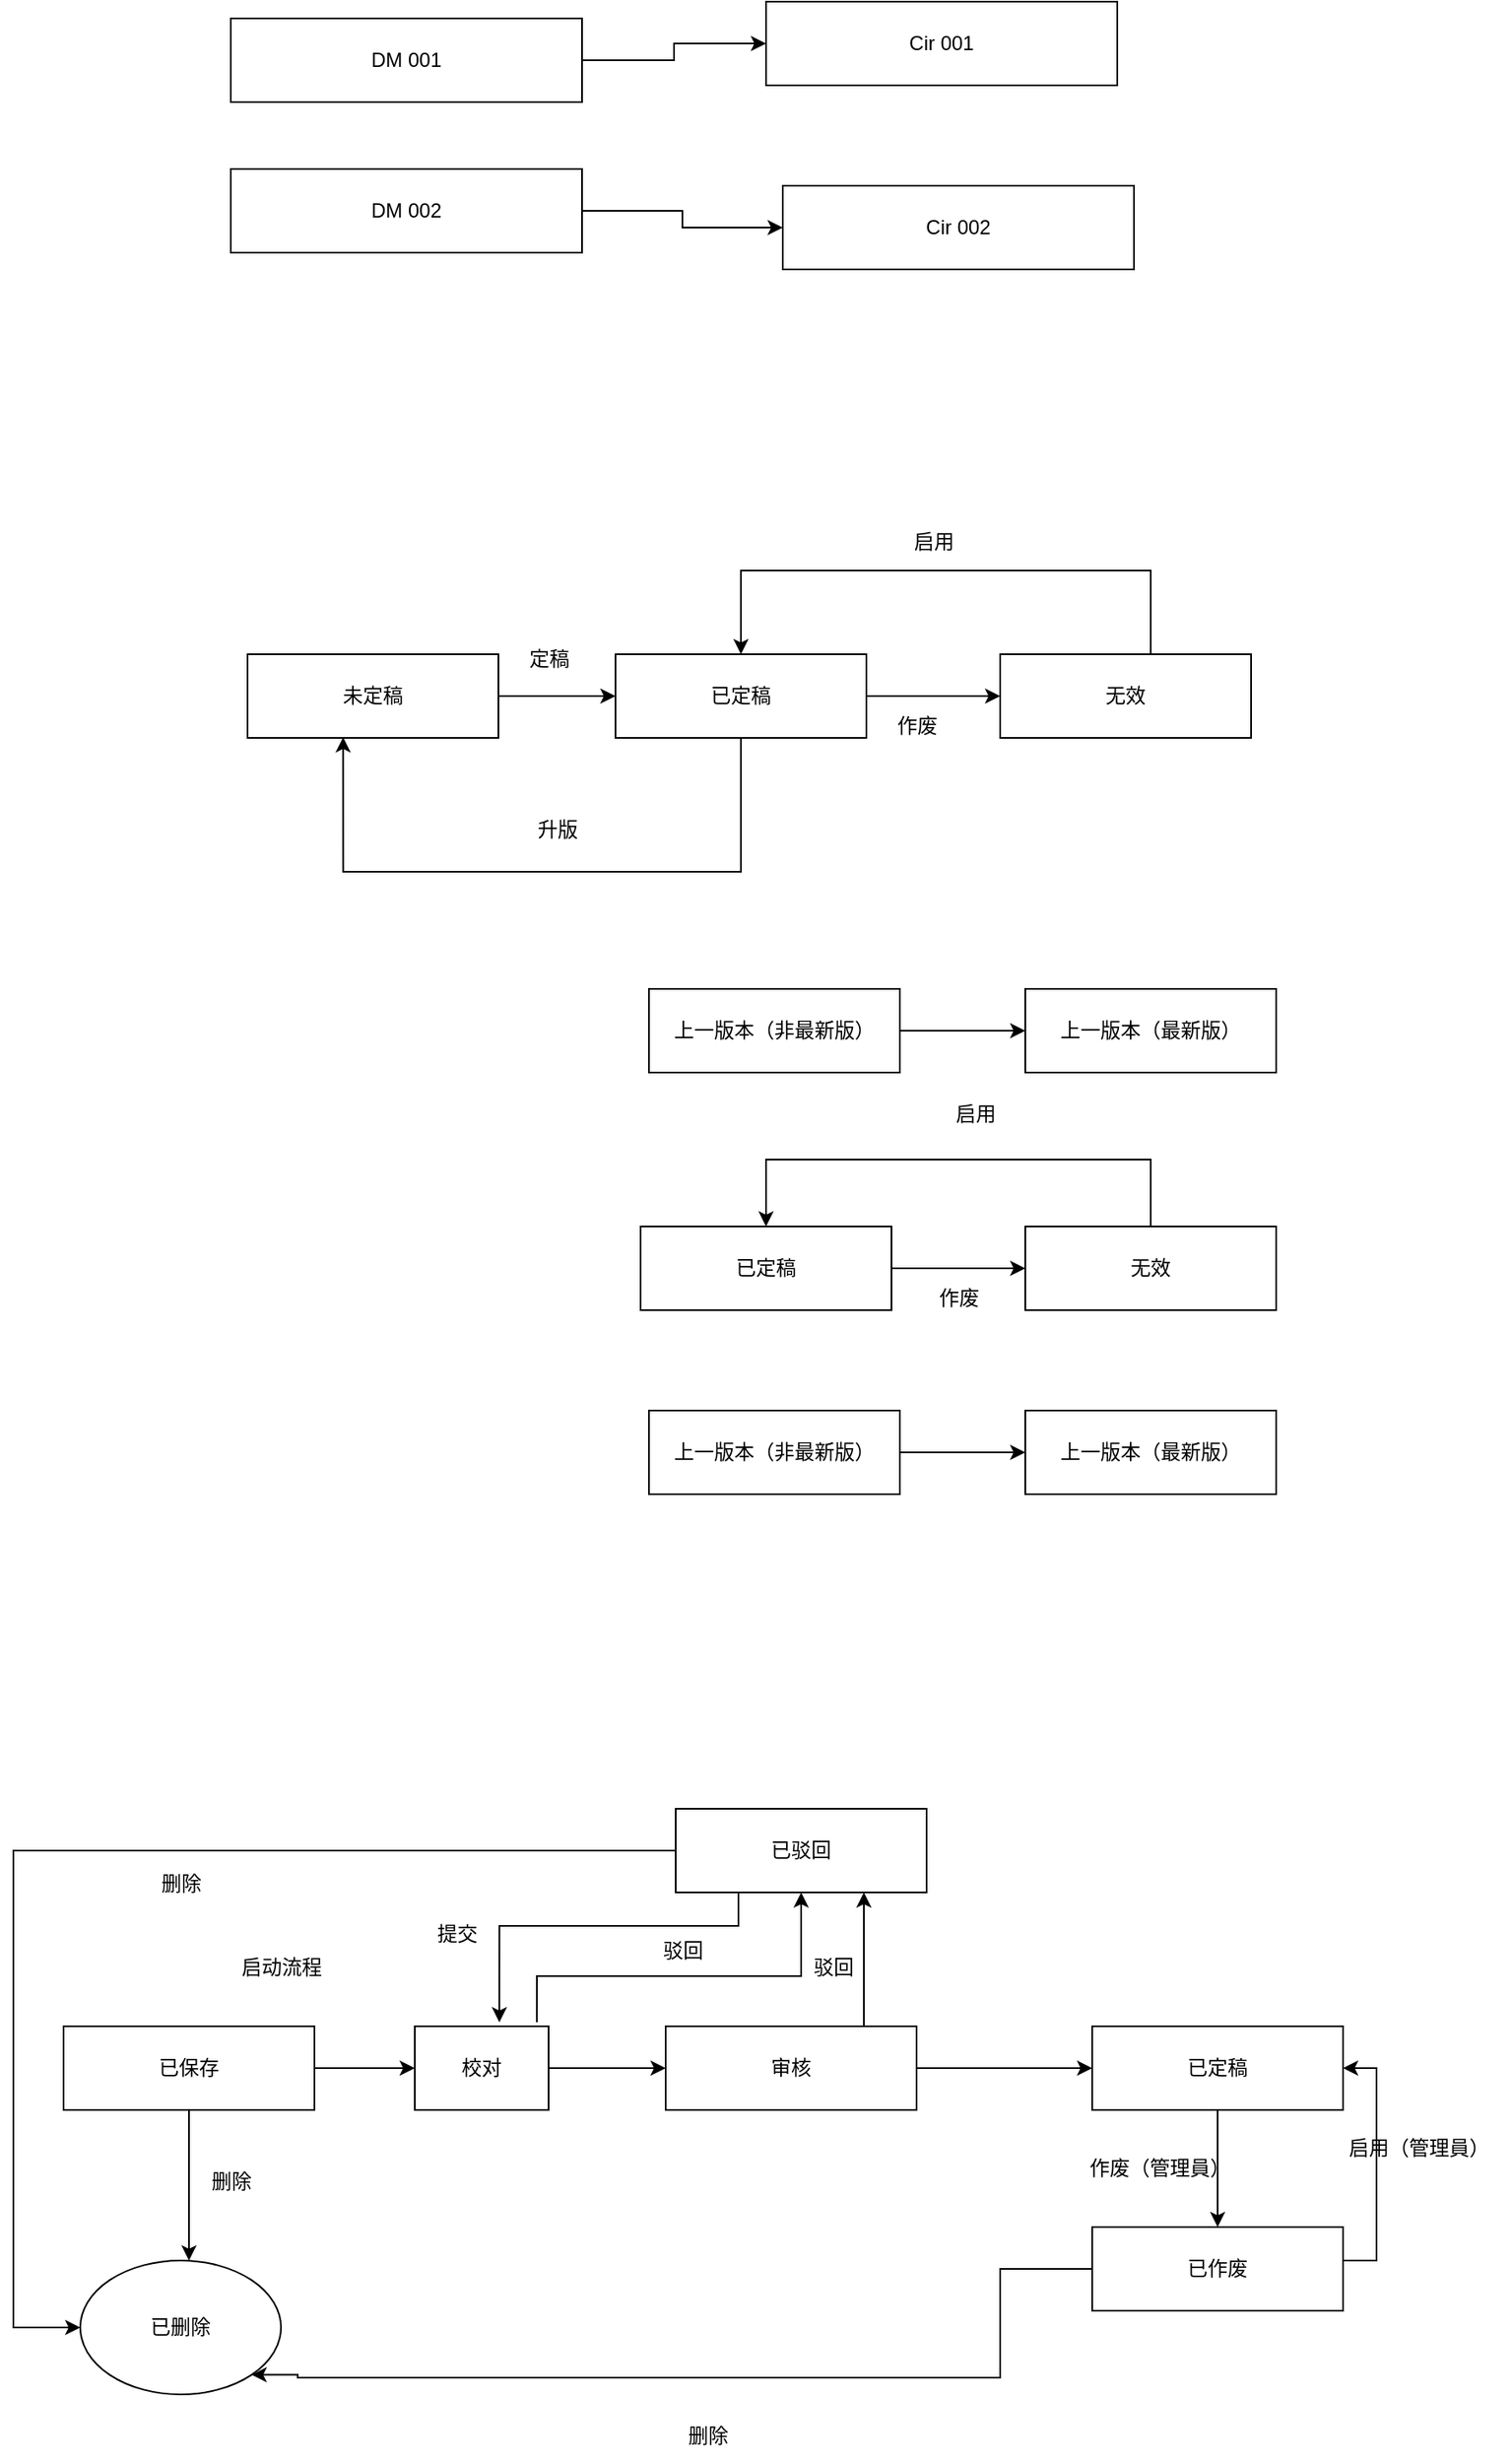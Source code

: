 <mxfile version="28.1.0">
  <diagram name="第 1 页" id="2kTXe6WtXxTHrCK6W9D9">
    <mxGraphModel dx="1839" dy="527" grid="1" gridSize="10" guides="1" tooltips="1" connect="1" arrows="1" fold="1" page="1" pageScale="1" pageWidth="827" pageHeight="1169" math="0" shadow="0">
      <root>
        <mxCell id="0" />
        <mxCell id="1" parent="0" />
        <mxCell id="geReMuQLmWx2-0_fnQ3M-31" style="edgeStyle=orthogonalEdgeStyle;rounded=0;orthogonalLoop=1;jettySize=auto;html=1;" edge="1" parent="1" source="geReMuQLmWx2-0_fnQ3M-1" target="geReMuQLmWx2-0_fnQ3M-30">
          <mxGeometry relative="1" as="geometry" />
        </mxCell>
        <mxCell id="geReMuQLmWx2-0_fnQ3M-1" value="DM 001" style="rounded=0;whiteSpace=wrap;html=1;" vertex="1" parent="1">
          <mxGeometry x="130" y="90" width="210" height="50" as="geometry" />
        </mxCell>
        <mxCell id="geReMuQLmWx2-0_fnQ3M-6" style="edgeStyle=orthogonalEdgeStyle;rounded=0;orthogonalLoop=1;jettySize=auto;html=1;entryX=0;entryY=0.5;entryDx=0;entryDy=0;" edge="1" parent="1" source="geReMuQLmWx2-0_fnQ3M-2" target="geReMuQLmWx2-0_fnQ3M-4">
          <mxGeometry relative="1" as="geometry" />
        </mxCell>
        <mxCell id="geReMuQLmWx2-0_fnQ3M-2" value="DM 002" style="rounded=0;whiteSpace=wrap;html=1;" vertex="1" parent="1">
          <mxGeometry x="130" y="180" width="210" height="50" as="geometry" />
        </mxCell>
        <mxCell id="geReMuQLmWx2-0_fnQ3M-4" value="Cir 002" style="rounded=0;whiteSpace=wrap;html=1;" vertex="1" parent="1">
          <mxGeometry x="460" y="190" width="210" height="50" as="geometry" />
        </mxCell>
        <mxCell id="geReMuQLmWx2-0_fnQ3M-10" style="edgeStyle=orthogonalEdgeStyle;rounded=0;orthogonalLoop=1;jettySize=auto;html=1;entryX=0;entryY=0.5;entryDx=0;entryDy=0;" edge="1" parent="1" source="geReMuQLmWx2-0_fnQ3M-7" target="geReMuQLmWx2-0_fnQ3M-8">
          <mxGeometry relative="1" as="geometry" />
        </mxCell>
        <mxCell id="geReMuQLmWx2-0_fnQ3M-7" value="未定稿" style="rounded=0;whiteSpace=wrap;html=1;" vertex="1" parent="1">
          <mxGeometry x="140" y="470" width="150" height="50" as="geometry" />
        </mxCell>
        <mxCell id="geReMuQLmWx2-0_fnQ3M-11" style="edgeStyle=orthogonalEdgeStyle;rounded=0;orthogonalLoop=1;jettySize=auto;html=1;entryX=0;entryY=0.5;entryDx=0;entryDy=0;" edge="1" parent="1" source="geReMuQLmWx2-0_fnQ3M-8" target="geReMuQLmWx2-0_fnQ3M-9">
          <mxGeometry relative="1" as="geometry" />
        </mxCell>
        <mxCell id="geReMuQLmWx2-0_fnQ3M-16" style="edgeStyle=orthogonalEdgeStyle;rounded=0;orthogonalLoop=1;jettySize=auto;html=1;entryX=0.381;entryY=0.992;entryDx=0;entryDy=0;entryPerimeter=0;" edge="1" parent="1" source="geReMuQLmWx2-0_fnQ3M-8" target="geReMuQLmWx2-0_fnQ3M-7">
          <mxGeometry relative="1" as="geometry">
            <mxPoint x="460" y="620" as="targetPoint" />
            <Array as="points">
              <mxPoint x="435" y="600" />
              <mxPoint x="197" y="600" />
            </Array>
          </mxGeometry>
        </mxCell>
        <mxCell id="geReMuQLmWx2-0_fnQ3M-8" value="已定稿" style="rounded=0;whiteSpace=wrap;html=1;" vertex="1" parent="1">
          <mxGeometry x="360" y="470" width="150" height="50" as="geometry" />
        </mxCell>
        <mxCell id="geReMuQLmWx2-0_fnQ3M-12" style="edgeStyle=orthogonalEdgeStyle;rounded=0;orthogonalLoop=1;jettySize=auto;html=1;entryX=0.5;entryY=0;entryDx=0;entryDy=0;" edge="1" parent="1" source="geReMuQLmWx2-0_fnQ3M-9" target="geReMuQLmWx2-0_fnQ3M-8">
          <mxGeometry relative="1" as="geometry">
            <Array as="points">
              <mxPoint x="680" y="420" />
              <mxPoint x="435" y="420" />
            </Array>
          </mxGeometry>
        </mxCell>
        <mxCell id="geReMuQLmWx2-0_fnQ3M-9" value="无效" style="rounded=0;whiteSpace=wrap;html=1;" vertex="1" parent="1">
          <mxGeometry x="590" y="470" width="150" height="50" as="geometry" />
        </mxCell>
        <mxCell id="geReMuQLmWx2-0_fnQ3M-13" value="作废" style="text;html=1;align=center;verticalAlign=middle;resizable=0;points=[];autosize=1;strokeColor=none;fillColor=none;" vertex="1" parent="1">
          <mxGeometry x="515" y="498" width="50" height="30" as="geometry" />
        </mxCell>
        <mxCell id="geReMuQLmWx2-0_fnQ3M-14" value="启用" style="text;html=1;align=center;verticalAlign=middle;resizable=0;points=[];autosize=1;strokeColor=none;fillColor=none;" vertex="1" parent="1">
          <mxGeometry x="525" y="388" width="50" height="30" as="geometry" />
        </mxCell>
        <mxCell id="geReMuQLmWx2-0_fnQ3M-15" value="定稿" style="text;html=1;align=center;verticalAlign=middle;resizable=0;points=[];autosize=1;strokeColor=none;fillColor=none;" vertex="1" parent="1">
          <mxGeometry x="295" y="458" width="50" height="30" as="geometry" />
        </mxCell>
        <mxCell id="geReMuQLmWx2-0_fnQ3M-17" value="升版" style="text;html=1;align=center;verticalAlign=middle;resizable=0;points=[];autosize=1;strokeColor=none;fillColor=none;" vertex="1" parent="1">
          <mxGeometry x="300" y="560" width="50" height="30" as="geometry" />
        </mxCell>
        <mxCell id="geReMuQLmWx2-0_fnQ3M-20" style="edgeStyle=orthogonalEdgeStyle;rounded=0;orthogonalLoop=1;jettySize=auto;html=1;" edge="1" parent="1" source="geReMuQLmWx2-0_fnQ3M-18" target="geReMuQLmWx2-0_fnQ3M-19">
          <mxGeometry relative="1" as="geometry" />
        </mxCell>
        <mxCell id="geReMuQLmWx2-0_fnQ3M-18" value="已定稿" style="rounded=0;whiteSpace=wrap;html=1;" vertex="1" parent="1">
          <mxGeometry x="375" y="812" width="150" height="50" as="geometry" />
        </mxCell>
        <mxCell id="geReMuQLmWx2-0_fnQ3M-21" style="edgeStyle=orthogonalEdgeStyle;rounded=0;orthogonalLoop=1;jettySize=auto;html=1;entryX=0.5;entryY=0;entryDx=0;entryDy=0;" edge="1" parent="1" source="geReMuQLmWx2-0_fnQ3M-19" target="geReMuQLmWx2-0_fnQ3M-18">
          <mxGeometry relative="1" as="geometry">
            <Array as="points">
              <mxPoint x="680" y="772" />
              <mxPoint x="450" y="772" />
            </Array>
          </mxGeometry>
        </mxCell>
        <mxCell id="geReMuQLmWx2-0_fnQ3M-19" value="无效" style="rounded=0;whiteSpace=wrap;html=1;" vertex="1" parent="1">
          <mxGeometry x="605" y="812" width="150" height="50" as="geometry" />
        </mxCell>
        <mxCell id="geReMuQLmWx2-0_fnQ3M-22" value="作废" style="text;html=1;align=center;verticalAlign=middle;resizable=0;points=[];autosize=1;strokeColor=none;fillColor=none;" vertex="1" parent="1">
          <mxGeometry x="540" y="840" width="50" height="30" as="geometry" />
        </mxCell>
        <mxCell id="geReMuQLmWx2-0_fnQ3M-23" value="启用" style="text;html=1;align=center;verticalAlign=middle;resizable=0;points=[];autosize=1;strokeColor=none;fillColor=none;" vertex="1" parent="1">
          <mxGeometry x="550" y="730" width="50" height="30" as="geometry" />
        </mxCell>
        <mxCell id="geReMuQLmWx2-0_fnQ3M-26" style="edgeStyle=orthogonalEdgeStyle;rounded=0;orthogonalLoop=1;jettySize=auto;html=1;" edge="1" parent="1" source="geReMuQLmWx2-0_fnQ3M-24" target="geReMuQLmWx2-0_fnQ3M-25">
          <mxGeometry relative="1" as="geometry" />
        </mxCell>
        <mxCell id="geReMuQLmWx2-0_fnQ3M-24" value="上一版本（非最新版）" style="rounded=0;whiteSpace=wrap;html=1;" vertex="1" parent="1">
          <mxGeometry x="380" y="922" width="150" height="50" as="geometry" />
        </mxCell>
        <mxCell id="geReMuQLmWx2-0_fnQ3M-25" value="上一版本（最新版）" style="rounded=0;whiteSpace=wrap;html=1;" vertex="1" parent="1">
          <mxGeometry x="605" y="922" width="150" height="50" as="geometry" />
        </mxCell>
        <mxCell id="geReMuQLmWx2-0_fnQ3M-27" style="edgeStyle=orthogonalEdgeStyle;rounded=0;orthogonalLoop=1;jettySize=auto;html=1;" edge="1" parent="1" source="geReMuQLmWx2-0_fnQ3M-28" target="geReMuQLmWx2-0_fnQ3M-29">
          <mxGeometry relative="1" as="geometry" />
        </mxCell>
        <mxCell id="geReMuQLmWx2-0_fnQ3M-28" value="上一版本（非最新版）" style="rounded=0;whiteSpace=wrap;html=1;" vertex="1" parent="1">
          <mxGeometry x="380" y="670" width="150" height="50" as="geometry" />
        </mxCell>
        <mxCell id="geReMuQLmWx2-0_fnQ3M-29" value="上一版本（最新版）" style="rounded=0;whiteSpace=wrap;html=1;" vertex="1" parent="1">
          <mxGeometry x="605" y="670" width="150" height="50" as="geometry" />
        </mxCell>
        <mxCell id="geReMuQLmWx2-0_fnQ3M-30" value="Cir 001" style="rounded=0;whiteSpace=wrap;html=1;" vertex="1" parent="1">
          <mxGeometry x="450" y="80" width="210" height="50" as="geometry" />
        </mxCell>
        <mxCell id="geReMuQLmWx2-0_fnQ3M-34" value="" style="edgeStyle=orthogonalEdgeStyle;rounded=0;orthogonalLoop=1;jettySize=auto;html=1;" edge="1" parent="1" source="geReMuQLmWx2-0_fnQ3M-32">
          <mxGeometry relative="1" as="geometry">
            <mxPoint x="240" y="1315" as="targetPoint" />
          </mxGeometry>
        </mxCell>
        <mxCell id="geReMuQLmWx2-0_fnQ3M-43" style="edgeStyle=orthogonalEdgeStyle;rounded=0;orthogonalLoop=1;jettySize=auto;html=1;" edge="1" parent="1" source="geReMuQLmWx2-0_fnQ3M-32">
          <mxGeometry relative="1" as="geometry">
            <mxPoint x="105" y="1430" as="targetPoint" />
          </mxGeometry>
        </mxCell>
        <mxCell id="geReMuQLmWx2-0_fnQ3M-32" value="已保存" style="rounded=0;whiteSpace=wrap;html=1;" vertex="1" parent="1">
          <mxGeometry x="30" y="1290" width="150" height="50" as="geometry" />
        </mxCell>
        <mxCell id="geReMuQLmWx2-0_fnQ3M-36" style="edgeStyle=orthogonalEdgeStyle;rounded=0;orthogonalLoop=1;jettySize=auto;html=1;" edge="1" parent="1" source="geReMuQLmWx2-0_fnQ3M-33" target="geReMuQLmWx2-0_fnQ3M-35">
          <mxGeometry relative="1" as="geometry" />
        </mxCell>
        <mxCell id="geReMuQLmWx2-0_fnQ3M-33" value="审核" style="rounded=0;whiteSpace=wrap;html=1;" vertex="1" parent="1">
          <mxGeometry x="390" y="1290" width="150" height="50" as="geometry" />
        </mxCell>
        <mxCell id="geReMuQLmWx2-0_fnQ3M-38" style="edgeStyle=orthogonalEdgeStyle;rounded=0;orthogonalLoop=1;jettySize=auto;html=1;entryX=0.5;entryY=0;entryDx=0;entryDy=0;" edge="1" parent="1" source="geReMuQLmWx2-0_fnQ3M-35" target="geReMuQLmWx2-0_fnQ3M-37">
          <mxGeometry relative="1" as="geometry" />
        </mxCell>
        <mxCell id="geReMuQLmWx2-0_fnQ3M-35" value="已定稿" style="rounded=0;whiteSpace=wrap;html=1;" vertex="1" parent="1">
          <mxGeometry x="645" y="1290" width="150" height="50" as="geometry" />
        </mxCell>
        <mxCell id="geReMuQLmWx2-0_fnQ3M-41" style="edgeStyle=orthogonalEdgeStyle;rounded=0;orthogonalLoop=1;jettySize=auto;html=1;entryX=1;entryY=0.5;entryDx=0;entryDy=0;" edge="1" parent="1" source="geReMuQLmWx2-0_fnQ3M-37" target="geReMuQLmWx2-0_fnQ3M-35">
          <mxGeometry relative="1" as="geometry">
            <Array as="points">
              <mxPoint x="815" y="1430" />
              <mxPoint x="815" y="1315" />
            </Array>
          </mxGeometry>
        </mxCell>
        <mxCell id="geReMuQLmWx2-0_fnQ3M-55" style="edgeStyle=orthogonalEdgeStyle;rounded=0;orthogonalLoop=1;jettySize=auto;html=1;entryX=1;entryY=1;entryDx=0;entryDy=0;" edge="1" parent="1" source="geReMuQLmWx2-0_fnQ3M-37" target="geReMuQLmWx2-0_fnQ3M-44">
          <mxGeometry relative="1" as="geometry">
            <Array as="points">
              <mxPoint x="590" y="1435" />
              <mxPoint x="590" y="1500" />
              <mxPoint x="170" y="1500" />
              <mxPoint x="170" y="1498" />
            </Array>
          </mxGeometry>
        </mxCell>
        <mxCell id="geReMuQLmWx2-0_fnQ3M-37" value="已作废" style="rounded=0;whiteSpace=wrap;html=1;" vertex="1" parent="1">
          <mxGeometry x="645" y="1410" width="150" height="50" as="geometry" />
        </mxCell>
        <mxCell id="geReMuQLmWx2-0_fnQ3M-39" value="作废（管理員）" style="text;html=1;align=center;verticalAlign=middle;resizable=0;points=[];autosize=1;strokeColor=none;fillColor=none;" vertex="1" parent="1">
          <mxGeometry x="630" y="1360" width="110" height="30" as="geometry" />
        </mxCell>
        <mxCell id="geReMuQLmWx2-0_fnQ3M-42" value="启用（管理員）" style="text;html=1;align=center;verticalAlign=middle;resizable=0;points=[];autosize=1;strokeColor=none;fillColor=none;" vertex="1" parent="1">
          <mxGeometry x="785" y="1348" width="110" height="30" as="geometry" />
        </mxCell>
        <mxCell id="geReMuQLmWx2-0_fnQ3M-44" value="已删除" style="ellipse;whiteSpace=wrap;html=1;" vertex="1" parent="1">
          <mxGeometry x="40" y="1430" width="120" height="80" as="geometry" />
        </mxCell>
        <mxCell id="geReMuQLmWx2-0_fnQ3M-45" value="删除" style="text;html=1;align=center;verticalAlign=middle;resizable=0;points=[];autosize=1;strokeColor=none;fillColor=none;" vertex="1" parent="1">
          <mxGeometry x="105" y="1368" width="50" height="30" as="geometry" />
        </mxCell>
        <mxCell id="geReMuQLmWx2-0_fnQ3M-50" style="edgeStyle=orthogonalEdgeStyle;rounded=0;orthogonalLoop=1;jettySize=auto;html=1;entryX=0.632;entryY=-0.048;entryDx=0;entryDy=0;entryPerimeter=0;exitX=0.25;exitY=1;exitDx=0;exitDy=0;" edge="1" parent="1" source="geReMuQLmWx2-0_fnQ3M-46" target="geReMuQLmWx2-0_fnQ3M-57">
          <mxGeometry relative="1" as="geometry">
            <mxPoint x="515" y="1210" as="sourcePoint" />
            <mxPoint x="515" y="1290" as="targetPoint" />
            <Array as="points">
              <mxPoint x="434" y="1230" />
              <mxPoint x="291" y="1230" />
            </Array>
          </mxGeometry>
        </mxCell>
        <mxCell id="geReMuQLmWx2-0_fnQ3M-53" style="edgeStyle=orthogonalEdgeStyle;rounded=0;orthogonalLoop=1;jettySize=auto;html=1;entryX=0;entryY=0.5;entryDx=0;entryDy=0;" edge="1" parent="1" source="geReMuQLmWx2-0_fnQ3M-46" target="geReMuQLmWx2-0_fnQ3M-44">
          <mxGeometry relative="1" as="geometry">
            <Array as="points">
              <mxPoint y="1185" />
              <mxPoint y="1470" />
            </Array>
          </mxGeometry>
        </mxCell>
        <mxCell id="geReMuQLmWx2-0_fnQ3M-46" value="已驳回" style="rounded=0;whiteSpace=wrap;html=1;" vertex="1" parent="1">
          <mxGeometry x="396" y="1160" width="150" height="50" as="geometry" />
        </mxCell>
        <mxCell id="geReMuQLmWx2-0_fnQ3M-48" style="edgeStyle=orthogonalEdgeStyle;rounded=0;orthogonalLoop=1;jettySize=auto;html=1;entryX=0.75;entryY=1;entryDx=0;entryDy=0;" edge="1" parent="1" source="geReMuQLmWx2-0_fnQ3M-33" target="geReMuQLmWx2-0_fnQ3M-46">
          <mxGeometry relative="1" as="geometry">
            <Array as="points">
              <mxPoint x="509" y="1250" />
            </Array>
          </mxGeometry>
        </mxCell>
        <mxCell id="geReMuQLmWx2-0_fnQ3M-49" value="驳回" style="text;html=1;align=center;verticalAlign=middle;resizable=0;points=[];autosize=1;strokeColor=none;fillColor=none;" vertex="1" parent="1">
          <mxGeometry x="465" y="1240" width="50" height="30" as="geometry" />
        </mxCell>
        <mxCell id="geReMuQLmWx2-0_fnQ3M-51" value="提交" style="text;html=1;align=center;verticalAlign=middle;resizable=0;points=[];autosize=1;strokeColor=none;fillColor=none;" vertex="1" parent="1">
          <mxGeometry x="240" y="1220" width="50" height="30" as="geometry" />
        </mxCell>
        <mxCell id="geReMuQLmWx2-0_fnQ3M-52" value="启动流程" style="text;html=1;align=center;verticalAlign=middle;resizable=0;points=[];autosize=1;strokeColor=none;fillColor=none;" vertex="1" parent="1">
          <mxGeometry x="125" y="1240" width="70" height="30" as="geometry" />
        </mxCell>
        <mxCell id="geReMuQLmWx2-0_fnQ3M-54" value="删除" style="text;html=1;align=center;verticalAlign=middle;resizable=0;points=[];autosize=1;strokeColor=none;fillColor=none;" vertex="1" parent="1">
          <mxGeometry x="75" y="1190" width="50" height="30" as="geometry" />
        </mxCell>
        <mxCell id="geReMuQLmWx2-0_fnQ3M-56" value="删除" style="text;html=1;align=center;verticalAlign=middle;resizable=0;points=[];autosize=1;strokeColor=none;fillColor=none;" vertex="1" parent="1">
          <mxGeometry x="390" y="1520" width="50" height="30" as="geometry" />
        </mxCell>
        <mxCell id="geReMuQLmWx2-0_fnQ3M-58" style="edgeStyle=orthogonalEdgeStyle;rounded=0;orthogonalLoop=1;jettySize=auto;html=1;entryX=0;entryY=0.5;entryDx=0;entryDy=0;" edge="1" parent="1" source="geReMuQLmWx2-0_fnQ3M-57" target="geReMuQLmWx2-0_fnQ3M-33">
          <mxGeometry relative="1" as="geometry" />
        </mxCell>
        <mxCell id="geReMuQLmWx2-0_fnQ3M-59" style="edgeStyle=orthogonalEdgeStyle;rounded=0;orthogonalLoop=1;jettySize=auto;html=1;entryX=0.5;entryY=1;entryDx=0;entryDy=0;exitX=0.912;exitY=-0.048;exitDx=0;exitDy=0;exitPerimeter=0;" edge="1" parent="1" source="geReMuQLmWx2-0_fnQ3M-57" target="geReMuQLmWx2-0_fnQ3M-46">
          <mxGeometry relative="1" as="geometry">
            <Array as="points">
              <mxPoint x="313" y="1260" />
              <mxPoint x="471" y="1260" />
            </Array>
          </mxGeometry>
        </mxCell>
        <mxCell id="geReMuQLmWx2-0_fnQ3M-57" value="校对" style="rounded=0;whiteSpace=wrap;html=1;" vertex="1" parent="1">
          <mxGeometry x="240" y="1290" width="80" height="50" as="geometry" />
        </mxCell>
        <mxCell id="geReMuQLmWx2-0_fnQ3M-60" value="驳回" style="text;html=1;align=center;verticalAlign=middle;resizable=0;points=[];autosize=1;strokeColor=none;fillColor=none;" vertex="1" parent="1">
          <mxGeometry x="375" y="1230" width="50" height="30" as="geometry" />
        </mxCell>
      </root>
    </mxGraphModel>
  </diagram>
</mxfile>
